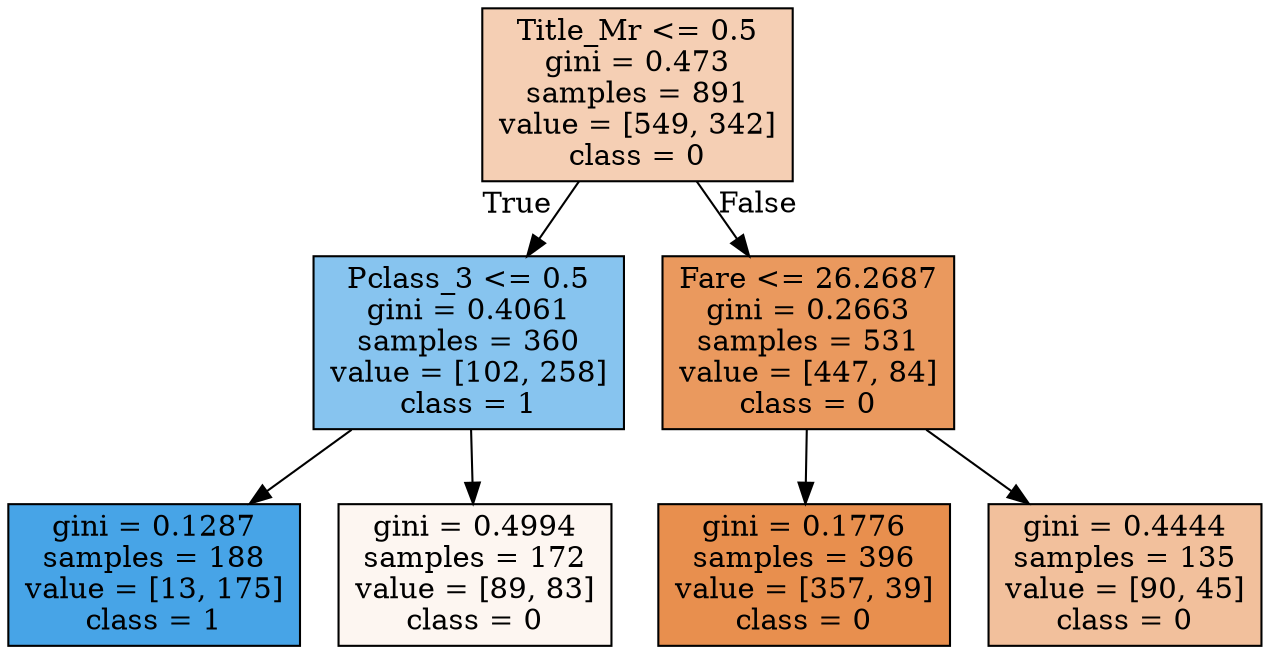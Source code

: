 digraph Tree {
node [shape=box, style="filled", color="black"] ;
0 [label="Title_Mr <= 0.5\ngini = 0.473\nsamples = 891\nvalue = [549, 342]\nclass = 0", fillcolor="#e5813960"] ;
1 [label="Pclass_3 <= 0.5\ngini = 0.4061\nsamples = 360\nvalue = [102, 258]\nclass = 1", fillcolor="#399de59a"] ;
0 -> 1 [labeldistance=2.5, labelangle=45, headlabel="True"] ;
2 [label="gini = 0.1287\nsamples = 188\nvalue = [13, 175]\nclass = 1", fillcolor="#399de5ec"] ;
1 -> 2 ;
3 [label="gini = 0.4994\nsamples = 172\nvalue = [89, 83]\nclass = 0", fillcolor="#e5813911"] ;
1 -> 3 ;
4 [label="Fare <= 26.2687\ngini = 0.2663\nsamples = 531\nvalue = [447, 84]\nclass = 0", fillcolor="#e58139cf"] ;
0 -> 4 [labeldistance=2.5, labelangle=-45, headlabel="False"] ;
5 [label="gini = 0.1776\nsamples = 396\nvalue = [357, 39]\nclass = 0", fillcolor="#e58139e3"] ;
4 -> 5 ;
6 [label="gini = 0.4444\nsamples = 135\nvalue = [90, 45]\nclass = 0", fillcolor="#e581397f"] ;
4 -> 6 ;
}